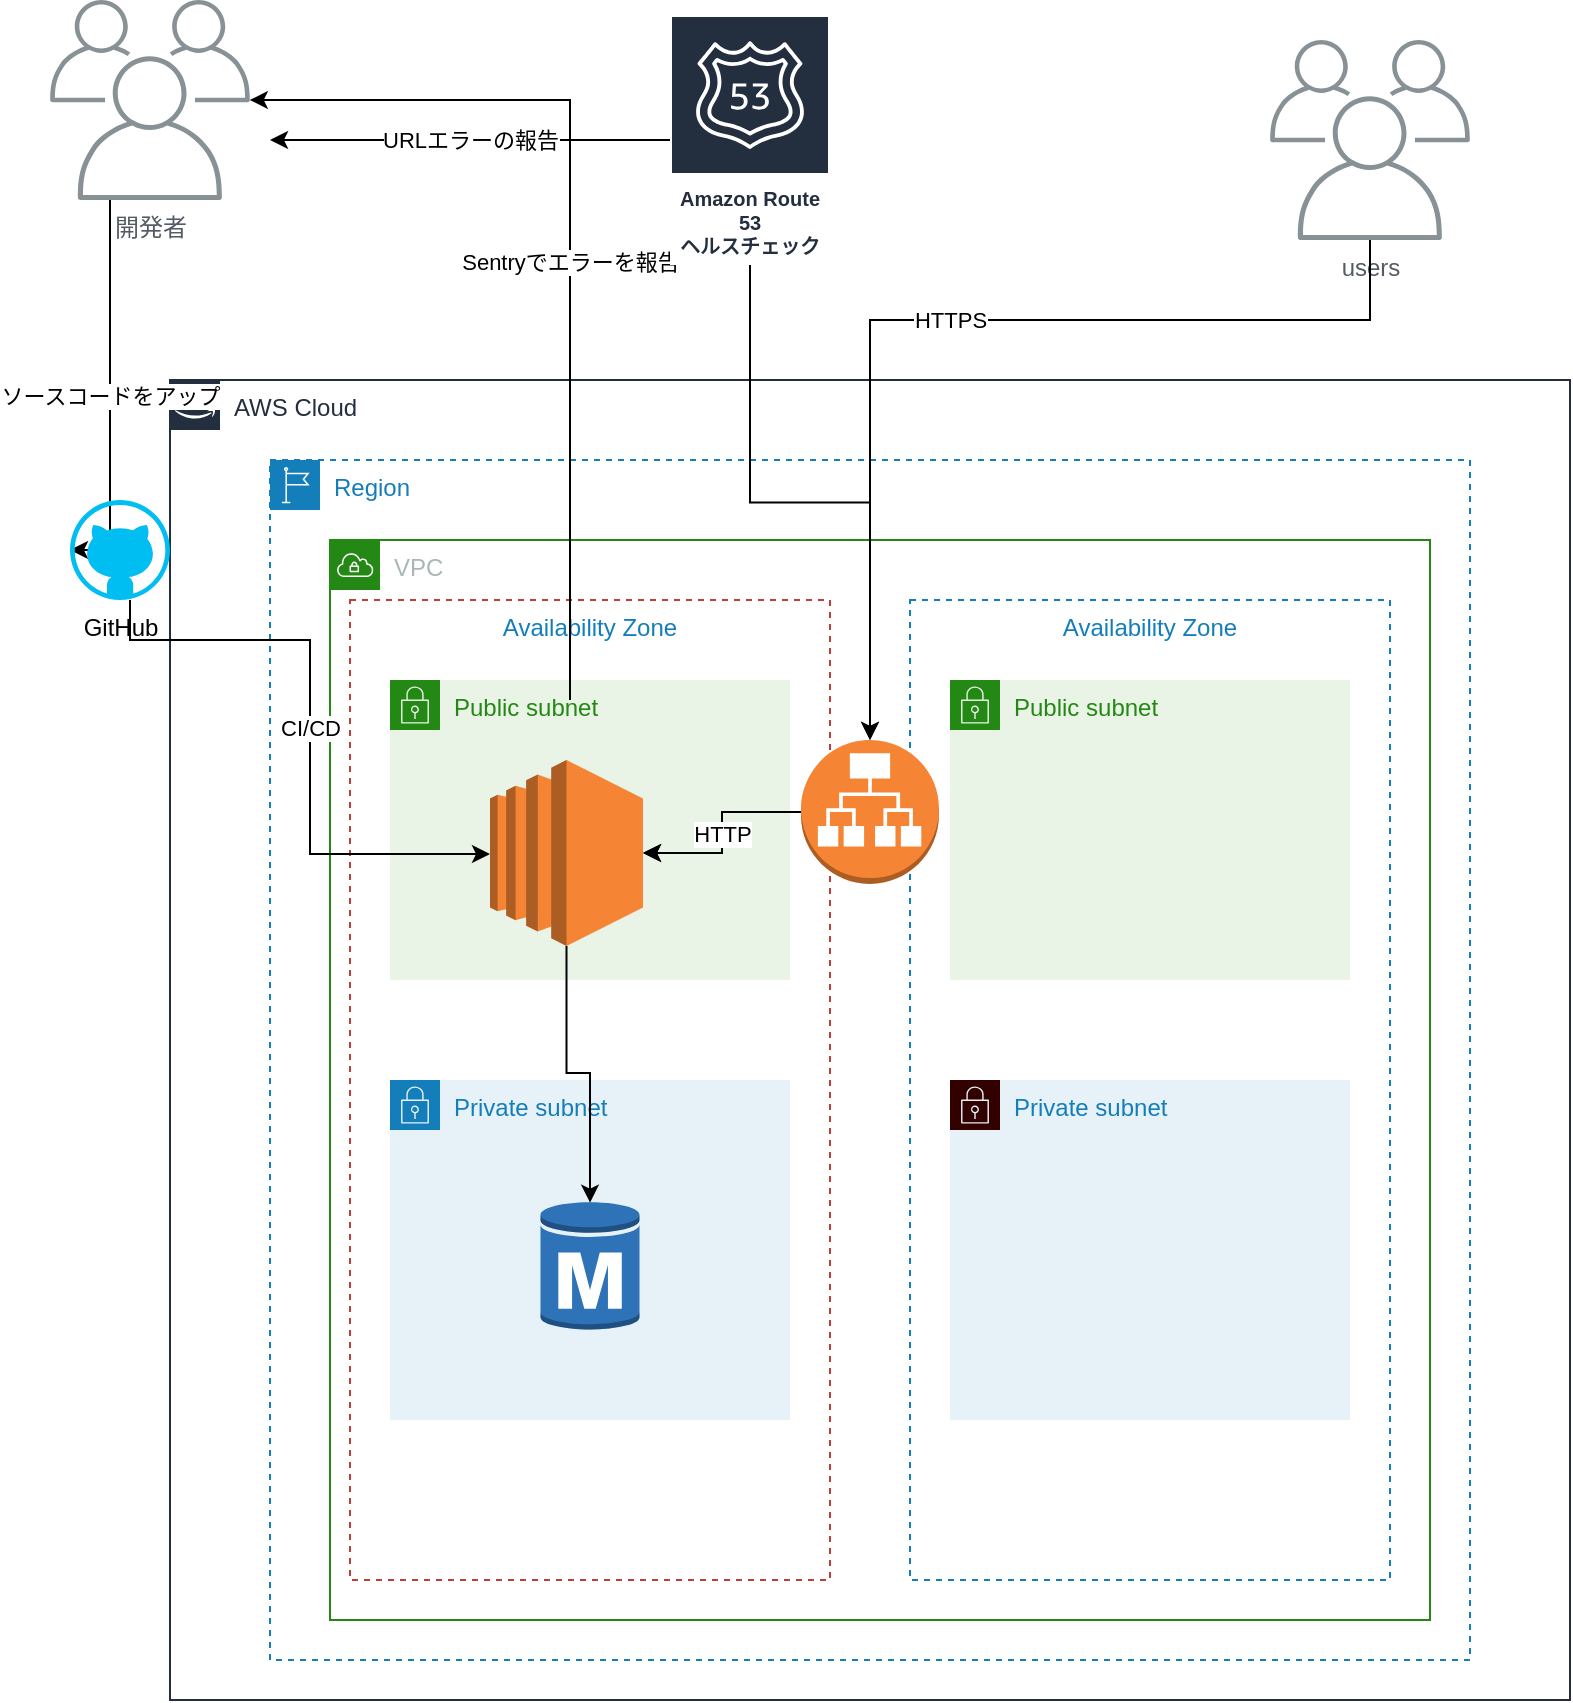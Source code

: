 <mxfile version="21.5.0" type="github">
  <diagram name="ページ1" id="iipsHcUKPTlbDsdFMyrd">
    <mxGraphModel dx="1781" dy="1684" grid="1" gridSize="10" guides="1" tooltips="1" connect="1" arrows="1" fold="1" page="1" pageScale="1" pageWidth="827" pageHeight="1169" math="0" shadow="0">
      <root>
        <mxCell id="0" />
        <mxCell id="1" parent="0" />
        <mxCell id="4aGrap93ZYAkdd6068Os-1" value="AWS Cloud" style="points=[[0,0],[0.25,0],[0.5,0],[0.75,0],[1,0],[1,0.25],[1,0.5],[1,0.75],[1,1],[0.75,1],[0.5,1],[0.25,1],[0,1],[0,0.75],[0,0.5],[0,0.25]];outlineConnect=0;gradientColor=none;html=1;whiteSpace=wrap;fontSize=12;fontStyle=0;container=1;pointerEvents=0;collapsible=0;recursiveResize=0;shape=mxgraph.aws4.group;grIcon=mxgraph.aws4.group_aws_cloud_alt;strokeColor=#232F3E;fillColor=none;verticalAlign=top;align=left;spacingLeft=30;fontColor=#232F3E;dashed=0;" vertex="1" parent="1">
          <mxGeometry x="80" y="-950" width="700" height="660" as="geometry" />
        </mxCell>
        <mxCell id="4aGrap93ZYAkdd6068Os-2" value="users" style="sketch=0;outlineConnect=0;gradientColor=none;fontColor=#545B64;strokeColor=none;fillColor=#879196;dashed=0;verticalLabelPosition=bottom;verticalAlign=top;align=center;html=1;fontSize=12;fontStyle=0;aspect=fixed;shape=mxgraph.aws4.illustration_users;pointerEvents=1" vertex="1" parent="1">
          <mxGeometry x="630" y="-1120" width="100" height="100" as="geometry" />
        </mxCell>
        <mxCell id="4aGrap93ZYAkdd6068Os-4" value="Region" style="points=[[0,0],[0.25,0],[0.5,0],[0.75,0],[1,0],[1,0.25],[1,0.5],[1,0.75],[1,1],[0.75,1],[0.5,1],[0.25,1],[0,1],[0,0.75],[0,0.5],[0,0.25]];outlineConnect=0;gradientColor=none;html=1;whiteSpace=wrap;fontSize=12;fontStyle=0;container=1;pointerEvents=0;collapsible=0;recursiveResize=0;shape=mxgraph.aws4.group;grIcon=mxgraph.aws4.group_region;strokeColor=#147EBA;fillColor=none;verticalAlign=top;align=left;spacingLeft=30;fontColor=#147EBA;dashed=1;" vertex="1" parent="1">
          <mxGeometry x="130" y="-910" width="600" height="600" as="geometry" />
        </mxCell>
        <mxCell id="4aGrap93ZYAkdd6068Os-6" value="Availability Zone" style="fillColor=none;strokeColor=#147EBA;dashed=1;verticalAlign=top;fontStyle=0;fontColor=#147EBA;whiteSpace=wrap;html=1;" vertex="1" parent="4aGrap93ZYAkdd6068Os-4">
          <mxGeometry x="320" y="70" width="240" height="490" as="geometry" />
        </mxCell>
        <mxCell id="4aGrap93ZYAkdd6068Os-5" value="Availability Zone" style="fillColor=none;strokeColor=#BA4038;dashed=1;verticalAlign=top;fontStyle=0;fontColor=#147EBA;whiteSpace=wrap;html=1;" vertex="1" parent="1">
          <mxGeometry x="170" y="-840" width="240" height="490" as="geometry" />
        </mxCell>
        <mxCell id="4aGrap93ZYAkdd6068Os-7" value="VPC" style="points=[[0,0],[0.25,0],[0.5,0],[0.75,0],[1,0],[1,0.25],[1,0.5],[1,0.75],[1,1],[0.75,1],[0.5,1],[0.25,1],[0,1],[0,0.75],[0,0.5],[0,0.25]];outlineConnect=0;gradientColor=none;html=1;whiteSpace=wrap;fontSize=12;fontStyle=0;container=1;pointerEvents=0;collapsible=0;recursiveResize=0;shape=mxgraph.aws4.group;grIcon=mxgraph.aws4.group_vpc;strokeColor=#248814;fillColor=none;verticalAlign=top;align=left;spacingLeft=30;fontColor=#AAB7B8;dashed=0;" vertex="1" parent="1">
          <mxGeometry x="160" y="-870" width="550" height="540" as="geometry" />
        </mxCell>
        <mxCell id="4aGrap93ZYAkdd6068Os-9" value="Public subnet" style="points=[[0,0],[0.25,0],[0.5,0],[0.75,0],[1,0],[1,0.25],[1,0.5],[1,0.75],[1,1],[0.75,1],[0.5,1],[0.25,1],[0,1],[0,0.75],[0,0.5],[0,0.25]];outlineConnect=0;gradientColor=none;html=1;whiteSpace=wrap;fontSize=12;fontStyle=0;container=1;pointerEvents=0;collapsible=0;recursiveResize=0;shape=mxgraph.aws4.group;grIcon=mxgraph.aws4.group_security_group;grStroke=0;strokeColor=#248814;fillColor=#E9F3E6;verticalAlign=top;align=left;spacingLeft=30;fontColor=#248814;dashed=0;" vertex="1" parent="4aGrap93ZYAkdd6068Os-7">
          <mxGeometry x="310" y="70" width="200" height="150" as="geometry" />
        </mxCell>
        <mxCell id="4aGrap93ZYAkdd6068Os-10" value="Private subnet" style="points=[[0,0],[0.25,0],[0.5,0],[0.75,0],[1,0],[1,0.25],[1,0.5],[1,0.75],[1,1],[0.75,1],[0.5,1],[0.25,1],[0,1],[0,0.75],[0,0.5],[0,0.25]];outlineConnect=0;gradientColor=none;html=1;whiteSpace=wrap;fontSize=12;fontStyle=0;container=1;pointerEvents=0;collapsible=0;recursiveResize=0;shape=mxgraph.aws4.group;grIcon=mxgraph.aws4.group_security_group;grStroke=0;strokeColor=#147EBA;fillColor=#E6F2F8;verticalAlign=top;align=left;spacingLeft=30;fontColor=#147EBA;dashed=0;" vertex="1" parent="4aGrap93ZYAkdd6068Os-7">
          <mxGeometry x="30" y="270" width="200" height="170" as="geometry" />
        </mxCell>
        <mxCell id="4aGrap93ZYAkdd6068Os-17" value="" style="outlineConnect=0;dashed=0;verticalLabelPosition=bottom;verticalAlign=top;align=center;html=1;shape=mxgraph.aws3.rds_db_instance;fillColor=#2E73B8;gradientColor=none;" vertex="1" parent="4aGrap93ZYAkdd6068Os-10">
          <mxGeometry x="75.25" y="60" width="49.5" height="66" as="geometry" />
        </mxCell>
        <mxCell id="4aGrap93ZYAkdd6068Os-11" value="Private subnet" style="points=[[0,0],[0.25,0],[0.5,0],[0.75,0],[1,0],[1,0.25],[1,0.5],[1,0.75],[1,1],[0.75,1],[0.5,1],[0.25,1],[0,1],[0,0.75],[0,0.5],[0,0.25]];outlineConnect=0;gradientColor=none;html=1;whiteSpace=wrap;fontSize=12;fontStyle=0;container=1;pointerEvents=0;collapsible=0;recursiveResize=0;shape=mxgraph.aws4.group;grIcon=mxgraph.aws4.group_security_group;grStroke=0;strokeColor=#330000;fillColor=#E6F2F8;verticalAlign=top;align=left;spacingLeft=30;fontColor=#147EBA;dashed=0;" vertex="1" parent="4aGrap93ZYAkdd6068Os-7">
          <mxGeometry x="310" y="270" width="200" height="170" as="geometry" />
        </mxCell>
        <mxCell id="4aGrap93ZYAkdd6068Os-14" value="" style="outlineConnect=0;dashed=0;verticalLabelPosition=bottom;verticalAlign=top;align=center;html=1;shape=mxgraph.aws3.application_load_balancer;fillColor=#F58534;gradientColor=none;" vertex="1" parent="4aGrap93ZYAkdd6068Os-7">
          <mxGeometry x="235.5" y="100" width="69" height="72" as="geometry" />
        </mxCell>
        <mxCell id="4aGrap93ZYAkdd6068Os-8" value="Public subnet" style="points=[[0,0],[0.25,0],[0.5,0],[0.75,0],[1,0],[1,0.25],[1,0.5],[1,0.75],[1,1],[0.75,1],[0.5,1],[0.25,1],[0,1],[0,0.75],[0,0.5],[0,0.25]];outlineConnect=0;gradientColor=none;html=1;whiteSpace=wrap;fontSize=12;fontStyle=0;container=1;pointerEvents=0;collapsible=0;recursiveResize=0;shape=mxgraph.aws4.group;grIcon=mxgraph.aws4.group_security_group;grStroke=0;strokeColor=#248814;fillColor=#E9F3E6;verticalAlign=top;align=left;spacingLeft=30;fontColor=#248814;dashed=0;" vertex="1" parent="1">
          <mxGeometry x="190" y="-800" width="200" height="150" as="geometry" />
        </mxCell>
        <mxCell id="4aGrap93ZYAkdd6068Os-13" value="HTTPS" style="edgeStyle=orthogonalEdgeStyle;rounded=0;orthogonalLoop=1;jettySize=auto;html=1;entryX=0.5;entryY=0;entryDx=0;entryDy=0;entryPerimeter=0;" edge="1" parent="1" source="4aGrap93ZYAkdd6068Os-2" target="4aGrap93ZYAkdd6068Os-14">
          <mxGeometry relative="1" as="geometry">
            <mxPoint x="430" y="-890" as="targetPoint" />
            <mxPoint x="190" y="-1060" as="sourcePoint" />
            <Array as="points">
              <mxPoint x="680" y="-980" />
              <mxPoint x="430" y="-980" />
            </Array>
          </mxGeometry>
        </mxCell>
        <mxCell id="4aGrap93ZYAkdd6068Os-15" value="" style="edgeStyle=orthogonalEdgeStyle;rounded=0;orthogonalLoop=1;jettySize=auto;html=1;" edge="1" parent="1" source="4aGrap93ZYAkdd6068Os-12" target="4aGrap93ZYAkdd6068Os-14">
          <mxGeometry relative="1" as="geometry" />
        </mxCell>
        <mxCell id="4aGrap93ZYAkdd6068Os-33" value="Sentryでエラーを報告" style="edgeStyle=orthogonalEdgeStyle;rounded=0;orthogonalLoop=1;jettySize=auto;html=1;" edge="1" parent="1" target="4aGrap93ZYAkdd6068Os-23">
          <mxGeometry x="-0.046" relative="1" as="geometry">
            <mxPoint x="280" y="-790" as="sourcePoint" />
            <Array as="points">
              <mxPoint x="280" y="-1090" />
            </Array>
            <mxPoint as="offset" />
          </mxGeometry>
        </mxCell>
        <mxCell id="4aGrap93ZYAkdd6068Os-40" value="URLエラーの報告" style="edgeStyle=orthogonalEdgeStyle;rounded=0;orthogonalLoop=1;jettySize=auto;html=1;" edge="1" parent="1" source="4aGrap93ZYAkdd6068Os-12">
          <mxGeometry relative="1" as="geometry">
            <mxPoint x="130" y="-1070" as="targetPoint" />
          </mxGeometry>
        </mxCell>
        <mxCell id="4aGrap93ZYAkdd6068Os-12" value="Amazon Route 53&lt;br&gt;ヘルスチェック" style="sketch=0;outlineConnect=0;fontColor=#232F3E;gradientColor=none;strokeColor=#ffffff;fillColor=#232F3E;dashed=0;verticalLabelPosition=middle;verticalAlign=bottom;align=center;html=1;whiteSpace=wrap;fontSize=10;fontStyle=1;spacing=3;shape=mxgraph.aws4.productIcon;prIcon=mxgraph.aws4.route_53;" vertex="1" parent="1">
          <mxGeometry x="330" y="-1132.5" width="80" height="125" as="geometry" />
        </mxCell>
        <mxCell id="4aGrap93ZYAkdd6068Os-19" style="edgeStyle=orthogonalEdgeStyle;rounded=0;orthogonalLoop=1;jettySize=auto;html=1;entryX=0.5;entryY=0.02;entryDx=0;entryDy=0;entryPerimeter=0;" edge="1" parent="1" source="4aGrap93ZYAkdd6068Os-16" target="4aGrap93ZYAkdd6068Os-17">
          <mxGeometry relative="1" as="geometry" />
        </mxCell>
        <mxCell id="4aGrap93ZYAkdd6068Os-16" value="" style="outlineConnect=0;dashed=0;verticalLabelPosition=bottom;verticalAlign=top;align=center;html=1;shape=mxgraph.aws3.ec2;fillColor=#F58534;gradientColor=none;" vertex="1" parent="1">
          <mxGeometry x="240" y="-760" width="76.5" height="93" as="geometry" />
        </mxCell>
        <mxCell id="4aGrap93ZYAkdd6068Os-20" style="edgeStyle=orthogonalEdgeStyle;rounded=0;orthogonalLoop=1;jettySize=auto;html=1;exitX=0;exitY=0.5;exitDx=0;exitDy=0;exitPerimeter=0;" edge="1" parent="1" source="4aGrap93ZYAkdd6068Os-14" target="4aGrap93ZYAkdd6068Os-16">
          <mxGeometry relative="1" as="geometry" />
        </mxCell>
        <mxCell id="4aGrap93ZYAkdd6068Os-21" value="HTTP" style="edgeStyle=orthogonalEdgeStyle;rounded=0;orthogonalLoop=1;jettySize=auto;html=1;exitX=0;exitY=0.5;exitDx=0;exitDy=0;exitPerimeter=0;" edge="1" parent="1" source="4aGrap93ZYAkdd6068Os-14" target="4aGrap93ZYAkdd6068Os-16">
          <mxGeometry relative="1" as="geometry" />
        </mxCell>
        <mxCell id="4aGrap93ZYAkdd6068Os-25" value="ソースコードをアップ" style="edgeStyle=orthogonalEdgeStyle;rounded=0;orthogonalLoop=1;jettySize=auto;html=1;entryX=0;entryY=0.5;entryDx=0;entryDy=0;entryPerimeter=0;" edge="1" parent="1" source="4aGrap93ZYAkdd6068Os-23" target="4aGrap93ZYAkdd6068Os-24">
          <mxGeometry relative="1" as="geometry">
            <Array as="points">
              <mxPoint x="50" y="-865" />
            </Array>
          </mxGeometry>
        </mxCell>
        <mxCell id="4aGrap93ZYAkdd6068Os-23" value="開発者" style="sketch=0;outlineConnect=0;gradientColor=none;fontColor=#545B64;strokeColor=none;fillColor=#879196;dashed=0;verticalLabelPosition=bottom;verticalAlign=top;align=center;html=1;fontSize=12;fontStyle=0;aspect=fixed;shape=mxgraph.aws4.illustration_users;pointerEvents=1" vertex="1" parent="1">
          <mxGeometry x="20" y="-1140" width="100" height="100" as="geometry" />
        </mxCell>
        <mxCell id="4aGrap93ZYAkdd6068Os-26" value="CI/CD" style="edgeStyle=orthogonalEdgeStyle;rounded=0;orthogonalLoop=1;jettySize=auto;html=1;" edge="1" parent="1" source="4aGrap93ZYAkdd6068Os-24" target="4aGrap93ZYAkdd6068Os-16">
          <mxGeometry relative="1" as="geometry">
            <Array as="points">
              <mxPoint x="60" y="-820" />
              <mxPoint x="150" y="-820" />
              <mxPoint x="150" y="-713" />
            </Array>
          </mxGeometry>
        </mxCell>
        <mxCell id="4aGrap93ZYAkdd6068Os-24" value="GitHub" style="verticalLabelPosition=bottom;html=1;verticalAlign=top;align=center;strokeColor=none;fillColor=#00BEF2;shape=mxgraph.azure.github_code;pointerEvents=1;" vertex="1" parent="1">
          <mxGeometry x="30" y="-890" width="50" height="50" as="geometry" />
        </mxCell>
      </root>
    </mxGraphModel>
  </diagram>
</mxfile>
